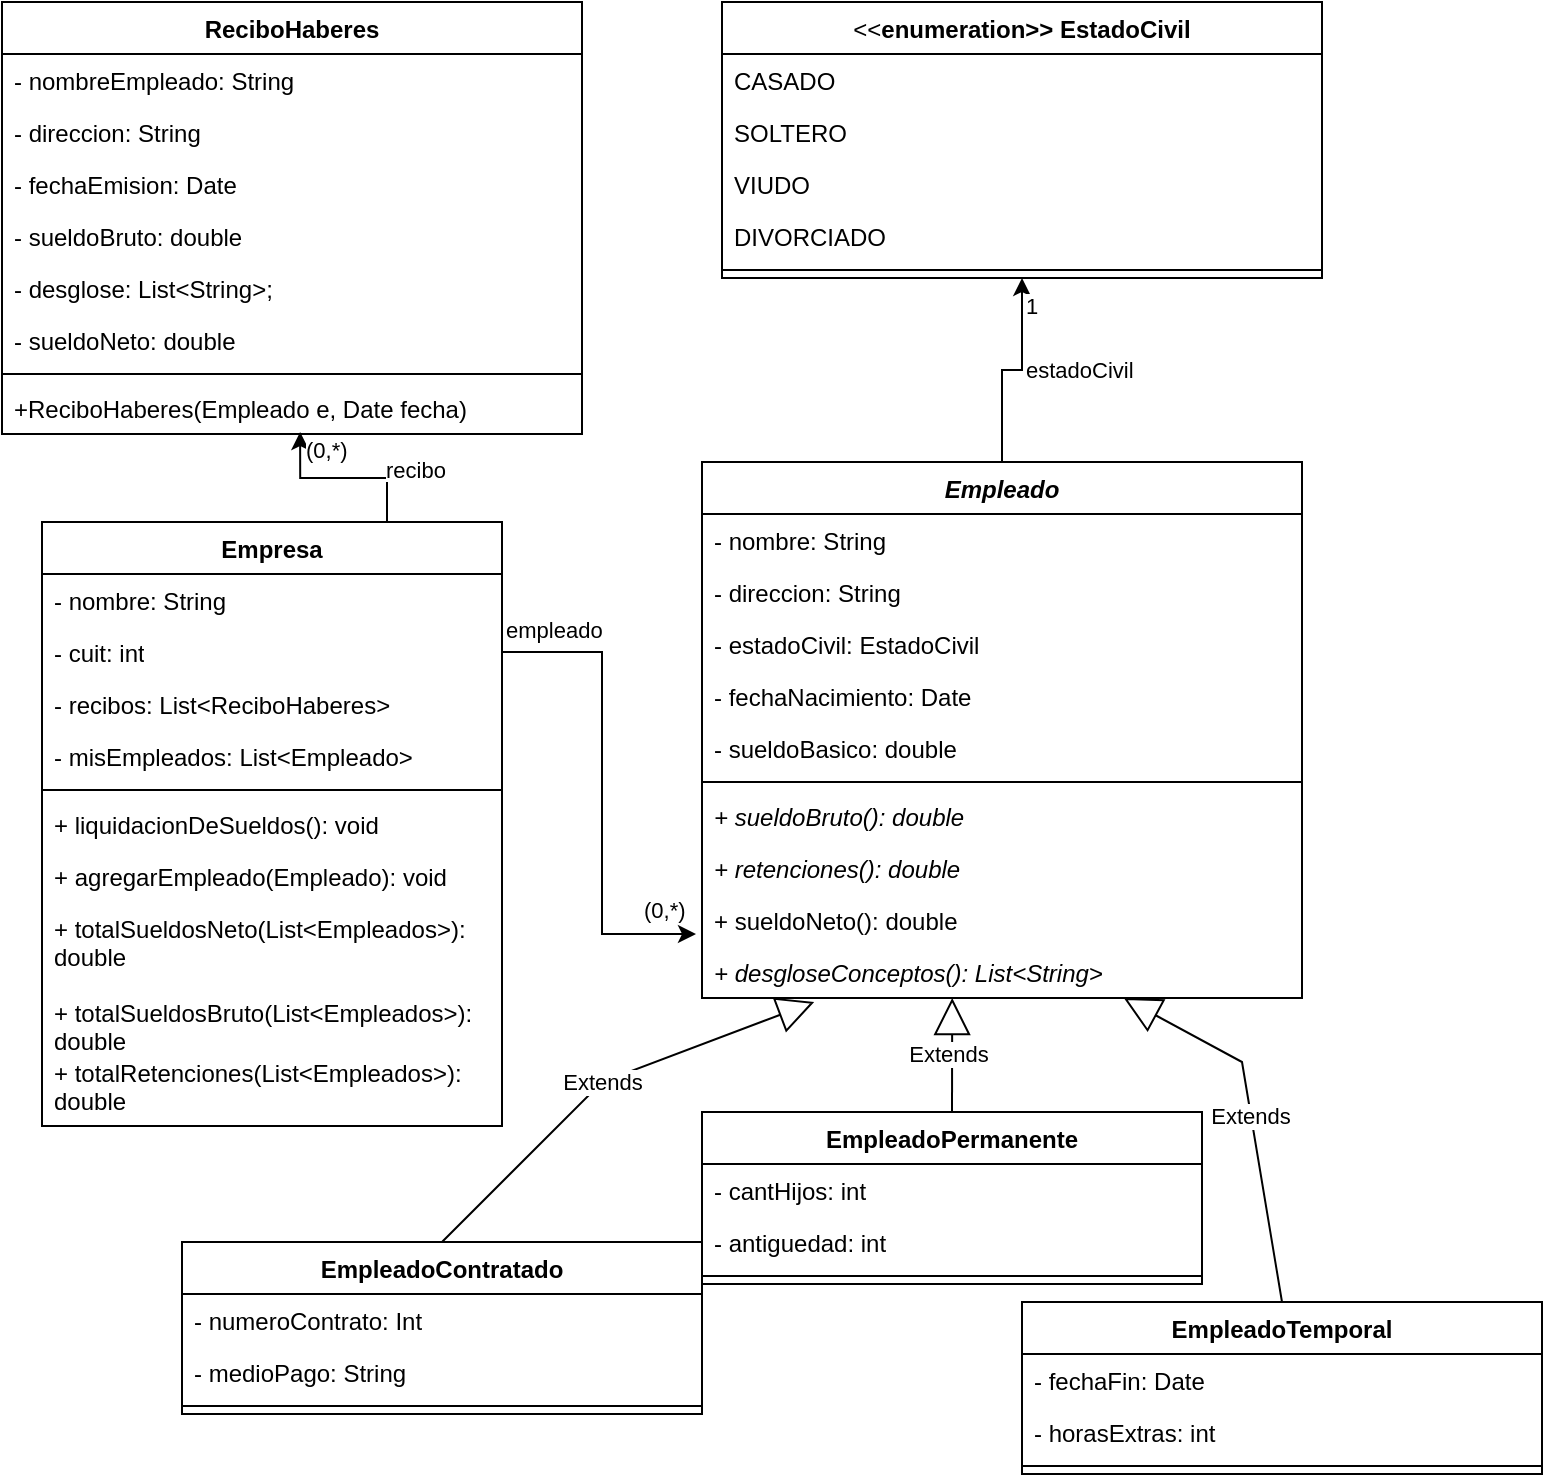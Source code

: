 <mxfile version="28.2.0">
  <diagram name="Página-1" id="pD_cSIRqPFvzOpm9EZCP">
    <mxGraphModel dx="872" dy="473" grid="1" gridSize="10" guides="1" tooltips="1" connect="1" arrows="1" fold="1" page="1" pageScale="1" pageWidth="827" pageHeight="1169" math="0" shadow="0">
      <root>
        <mxCell id="0" />
        <mxCell id="1" parent="0" />
        <mxCell id="QthL9xqaD4KDGmKERhYl-17" style="edgeStyle=orthogonalEdgeStyle;rounded=0;orthogonalLoop=1;jettySize=auto;html=1;exitX=0.5;exitY=0;exitDx=0;exitDy=0;entryX=0.5;entryY=1;entryDx=0;entryDy=0;" edge="1" parent="1" source="eGJItUN1yQvmmGxf5WBp-5" target="QthL9xqaD4KDGmKERhYl-6">
          <mxGeometry relative="1" as="geometry" />
        </mxCell>
        <mxCell id="eGJItUN1yQvmmGxf5WBp-5" value="&lt;i&gt;Empleado&lt;/i&gt;" style="swimlane;fontStyle=1;align=center;verticalAlign=top;childLayout=stackLayout;horizontal=1;startSize=26;horizontalStack=0;resizeParent=1;resizeParentMax=0;resizeLast=0;collapsible=1;marginBottom=0;whiteSpace=wrap;html=1;" parent="1" vertex="1">
          <mxGeometry x="400" y="260" width="300" height="268" as="geometry" />
        </mxCell>
        <mxCell id="eGJItUN1yQvmmGxf5WBp-6" value="- nombre: String" style="text;strokeColor=none;fillColor=none;align=left;verticalAlign=top;spacingLeft=4;spacingRight=4;overflow=hidden;rotatable=0;points=[[0,0.5],[1,0.5]];portConstraint=eastwest;whiteSpace=wrap;html=1;" parent="eGJItUN1yQvmmGxf5WBp-5" vertex="1">
          <mxGeometry y="26" width="300" height="26" as="geometry" />
        </mxCell>
        <mxCell id="eGJItUN1yQvmmGxf5WBp-11" value="- direccion: String" style="text;strokeColor=none;fillColor=none;align=left;verticalAlign=top;spacingLeft=4;spacingRight=4;overflow=hidden;rotatable=0;points=[[0,0.5],[1,0.5]];portConstraint=eastwest;whiteSpace=wrap;html=1;" parent="eGJItUN1yQvmmGxf5WBp-5" vertex="1">
          <mxGeometry y="52" width="300" height="26" as="geometry" />
        </mxCell>
        <mxCell id="eGJItUN1yQvmmGxf5WBp-12" value="- estadoCivil: EstadoCivil" style="text;strokeColor=none;fillColor=none;align=left;verticalAlign=top;spacingLeft=4;spacingRight=4;overflow=hidden;rotatable=0;points=[[0,0.5],[1,0.5]];portConstraint=eastwest;whiteSpace=wrap;html=1;" parent="eGJItUN1yQvmmGxf5WBp-5" vertex="1">
          <mxGeometry y="78" width="300" height="26" as="geometry" />
        </mxCell>
        <mxCell id="eGJItUN1yQvmmGxf5WBp-38" value="- fechaNacimiento: Date" style="text;strokeColor=none;fillColor=none;align=left;verticalAlign=top;spacingLeft=4;spacingRight=4;overflow=hidden;rotatable=0;points=[[0,0.5],[1,0.5]];portConstraint=eastwest;whiteSpace=wrap;html=1;" parent="eGJItUN1yQvmmGxf5WBp-5" vertex="1">
          <mxGeometry y="104" width="300" height="26" as="geometry" />
        </mxCell>
        <mxCell id="eGJItUN1yQvmmGxf5WBp-39" value="- sueldoBasico: double" style="text;strokeColor=none;fillColor=none;align=left;verticalAlign=top;spacingLeft=4;spacingRight=4;overflow=hidden;rotatable=0;points=[[0,0.5],[1,0.5]];portConstraint=eastwest;whiteSpace=wrap;html=1;" parent="eGJItUN1yQvmmGxf5WBp-5" vertex="1">
          <mxGeometry y="130" width="300" height="26" as="geometry" />
        </mxCell>
        <mxCell id="eGJItUN1yQvmmGxf5WBp-7" value="" style="line;strokeWidth=1;fillColor=none;align=left;verticalAlign=middle;spacingTop=-1;spacingLeft=3;spacingRight=3;rotatable=0;labelPosition=right;points=[];portConstraint=eastwest;strokeColor=inherit;" parent="eGJItUN1yQvmmGxf5WBp-5" vertex="1">
          <mxGeometry y="156" width="300" height="8" as="geometry" />
        </mxCell>
        <mxCell id="eGJItUN1yQvmmGxf5WBp-8" value="&lt;i&gt;+ sueldoBruto(): double&lt;/i&gt;" style="text;strokeColor=none;fillColor=none;align=left;verticalAlign=top;spacingLeft=4;spacingRight=4;overflow=hidden;rotatable=0;points=[[0,0.5],[1,0.5]];portConstraint=eastwest;whiteSpace=wrap;html=1;" parent="eGJItUN1yQvmmGxf5WBp-5" vertex="1">
          <mxGeometry y="164" width="300" height="26" as="geometry" />
        </mxCell>
        <mxCell id="eGJItUN1yQvmmGxf5WBp-9" value="&lt;i&gt;+ retenciones(): double&lt;/i&gt;" style="text;strokeColor=none;fillColor=none;align=left;verticalAlign=top;spacingLeft=4;spacingRight=4;overflow=hidden;rotatable=0;points=[[0,0.5],[1,0.5]];portConstraint=eastwest;whiteSpace=wrap;html=1;" parent="eGJItUN1yQvmmGxf5WBp-5" vertex="1">
          <mxGeometry y="190" width="300" height="26" as="geometry" />
        </mxCell>
        <mxCell id="eGJItUN1yQvmmGxf5WBp-71" value="+ sueldoNeto(): double" style="text;strokeColor=none;fillColor=none;align=left;verticalAlign=top;spacingLeft=4;spacingRight=4;overflow=hidden;rotatable=0;points=[[0,0.5],[1,0.5]];portConstraint=eastwest;whiteSpace=wrap;html=1;" parent="eGJItUN1yQvmmGxf5WBp-5" vertex="1">
          <mxGeometry y="216" width="300" height="26" as="geometry" />
        </mxCell>
        <mxCell id="eGJItUN1yQvmmGxf5WBp-10" value="&lt;i&gt;+ desgloseConceptos(): List&amp;lt;String&amp;gt;&lt;/i&gt;" style="text;strokeColor=none;fillColor=none;align=left;verticalAlign=top;spacingLeft=4;spacingRight=4;overflow=hidden;rotatable=0;points=[[0,0.5],[1,0.5]];portConstraint=eastwest;whiteSpace=wrap;html=1;" parent="eGJItUN1yQvmmGxf5WBp-5" vertex="1">
          <mxGeometry y="242" width="300" height="26" as="geometry" />
        </mxCell>
        <mxCell id="eGJItUN1yQvmmGxf5WBp-13" value="Empresa" style="swimlane;fontStyle=1;align=center;verticalAlign=top;childLayout=stackLayout;horizontal=1;startSize=26;horizontalStack=0;resizeParent=1;resizeParentMax=0;resizeLast=0;collapsible=1;marginBottom=0;whiteSpace=wrap;html=1;" parent="1" vertex="1">
          <mxGeometry x="70" y="290" width="230" height="302" as="geometry" />
        </mxCell>
        <mxCell id="eGJItUN1yQvmmGxf5WBp-14" value="- nombre: String" style="text;strokeColor=none;fillColor=none;align=left;verticalAlign=top;spacingLeft=4;spacingRight=4;overflow=hidden;rotatable=0;points=[[0,0.5],[1,0.5]];portConstraint=eastwest;whiteSpace=wrap;html=1;" parent="eGJItUN1yQvmmGxf5WBp-13" vertex="1">
          <mxGeometry y="26" width="230" height="26" as="geometry" />
        </mxCell>
        <mxCell id="eGJItUN1yQvmmGxf5WBp-15" value="- cuit: int" style="text;strokeColor=none;fillColor=none;align=left;verticalAlign=top;spacingLeft=4;spacingRight=4;overflow=hidden;rotatable=0;points=[[0,0.5],[1,0.5]];portConstraint=eastwest;whiteSpace=wrap;html=1;" parent="eGJItUN1yQvmmGxf5WBp-13" vertex="1">
          <mxGeometry y="52" width="230" height="26" as="geometry" />
        </mxCell>
        <mxCell id="9f8JgLAIbvmp2u8LOscO-10" value="- recibos: List&amp;lt;ReciboHaberes&amp;gt;" style="text;strokeColor=none;fillColor=none;align=left;verticalAlign=top;spacingLeft=4;spacingRight=4;overflow=hidden;rotatable=0;points=[[0,0.5],[1,0.5]];portConstraint=eastwest;whiteSpace=wrap;html=1;" parent="eGJItUN1yQvmmGxf5WBp-13" vertex="1">
          <mxGeometry y="78" width="230" height="26" as="geometry" />
        </mxCell>
        <mxCell id="9f8JgLAIbvmp2u8LOscO-11" value="- misEmpleados: List&amp;lt;Empleado&amp;gt;" style="text;strokeColor=none;fillColor=none;align=left;verticalAlign=top;spacingLeft=4;spacingRight=4;overflow=hidden;rotatable=0;points=[[0,0.5],[1,0.5]];portConstraint=eastwest;whiteSpace=wrap;html=1;" parent="eGJItUN1yQvmmGxf5WBp-13" vertex="1">
          <mxGeometry y="104" width="230" height="26" as="geometry" />
        </mxCell>
        <mxCell id="eGJItUN1yQvmmGxf5WBp-17" value="" style="line;strokeWidth=1;fillColor=none;align=left;verticalAlign=middle;spacingTop=-1;spacingLeft=3;spacingRight=3;rotatable=0;labelPosition=right;points=[];portConstraint=eastwest;strokeColor=inherit;" parent="eGJItUN1yQvmmGxf5WBp-13" vertex="1">
          <mxGeometry y="130" width="230" height="8" as="geometry" />
        </mxCell>
        <mxCell id="eGJItUN1yQvmmGxf5WBp-18" value="+ liquidacionDeSueldos(): void" style="text;strokeColor=none;fillColor=none;align=left;verticalAlign=top;spacingLeft=4;spacingRight=4;overflow=hidden;rotatable=0;points=[[0,0.5],[1,0.5]];portConstraint=eastwest;whiteSpace=wrap;html=1;" parent="eGJItUN1yQvmmGxf5WBp-13" vertex="1">
          <mxGeometry y="138" width="230" height="26" as="geometry" />
        </mxCell>
        <mxCell id="H6viG32bB_f_4RtISonM-14" value="+ &lt;span&gt;agregarEmpleado(Empleado&lt;/span&gt;): void" style="text;strokeColor=none;fillColor=none;align=left;verticalAlign=top;spacingLeft=4;spacingRight=4;overflow=hidden;rotatable=0;points=[[0,0.5],[1,0.5]];portConstraint=eastwest;whiteSpace=wrap;html=1;fontStyle=0" parent="eGJItUN1yQvmmGxf5WBp-13" vertex="1">
          <mxGeometry y="164" width="230" height="26" as="geometry" />
        </mxCell>
        <mxCell id="eGJItUN1yQvmmGxf5WBp-19" value="+ totalSueldosNeto(List&amp;lt;Empleados&amp;gt;): double" style="text;strokeColor=none;fillColor=none;align=left;verticalAlign=top;spacingLeft=4;spacingRight=4;overflow=hidden;rotatable=0;points=[[0,0.5],[1,0.5]];portConstraint=eastwest;whiteSpace=wrap;html=1;" parent="eGJItUN1yQvmmGxf5WBp-13" vertex="1">
          <mxGeometry y="190" width="230" height="42" as="geometry" />
        </mxCell>
        <mxCell id="eGJItUN1yQvmmGxf5WBp-20" value="+ totalSueldosBruto(List&amp;lt;Empleados&amp;gt;): double" style="text;strokeColor=none;fillColor=none;align=left;verticalAlign=top;spacingLeft=4;spacingRight=4;overflow=hidden;rotatable=0;points=[[0,0.5],[1,0.5]];portConstraint=eastwest;whiteSpace=wrap;html=1;" parent="eGJItUN1yQvmmGxf5WBp-13" vertex="1">
          <mxGeometry y="232" width="230" height="30" as="geometry" />
        </mxCell>
        <mxCell id="eGJItUN1yQvmmGxf5WBp-55" value="+ totalRetenciones(List&amp;lt;Empleados&amp;gt;): double" style="text;strokeColor=none;fillColor=none;align=left;verticalAlign=top;spacingLeft=4;spacingRight=4;overflow=hidden;rotatable=0;points=[[0,0.5],[1,0.5]];portConstraint=eastwest;whiteSpace=wrap;html=1;" parent="eGJItUN1yQvmmGxf5WBp-13" vertex="1">
          <mxGeometry y="262" width="230" height="40" as="geometry" />
        </mxCell>
        <mxCell id="eGJItUN1yQvmmGxf5WBp-21" value="EmpleadoPermanente" style="swimlane;fontStyle=1;align=center;verticalAlign=top;childLayout=stackLayout;horizontal=1;startSize=26;horizontalStack=0;resizeParent=1;resizeParentMax=0;resizeLast=0;collapsible=1;marginBottom=0;whiteSpace=wrap;html=1;" parent="1" vertex="1">
          <mxGeometry x="400" y="585" width="250" height="86" as="geometry" />
        </mxCell>
        <mxCell id="eGJItUN1yQvmmGxf5WBp-50" value="- cantHijos: int" style="text;strokeColor=none;fillColor=none;align=left;verticalAlign=top;spacingLeft=4;spacingRight=4;overflow=hidden;rotatable=0;points=[[0,0.5],[1,0.5]];portConstraint=eastwest;whiteSpace=wrap;html=1;" parent="eGJItUN1yQvmmGxf5WBp-21" vertex="1">
          <mxGeometry y="26" width="250" height="26" as="geometry" />
        </mxCell>
        <mxCell id="eGJItUN1yQvmmGxf5WBp-52" value="- antiguedad: int" style="text;strokeColor=none;fillColor=none;align=left;verticalAlign=top;spacingLeft=4;spacingRight=4;overflow=hidden;rotatable=0;points=[[0,0.5],[1,0.5]];portConstraint=eastwest;whiteSpace=wrap;html=1;" parent="eGJItUN1yQvmmGxf5WBp-21" vertex="1">
          <mxGeometry y="52" width="250" height="26" as="geometry" />
        </mxCell>
        <mxCell id="eGJItUN1yQvmmGxf5WBp-25" value="" style="line;strokeWidth=1;fillColor=none;align=left;verticalAlign=middle;spacingTop=-1;spacingLeft=3;spacingRight=3;rotatable=0;labelPosition=right;points=[];portConstraint=eastwest;strokeColor=inherit;" parent="eGJItUN1yQvmmGxf5WBp-21" vertex="1">
          <mxGeometry y="78" width="250" height="8" as="geometry" />
        </mxCell>
        <mxCell id="eGJItUN1yQvmmGxf5WBp-40" value="EmpleadoTemporal" style="swimlane;fontStyle=1;align=center;verticalAlign=top;childLayout=stackLayout;horizontal=1;startSize=26;horizontalStack=0;resizeParent=1;resizeParentMax=0;resizeLast=0;collapsible=1;marginBottom=0;whiteSpace=wrap;html=1;" parent="1" vertex="1">
          <mxGeometry x="560" y="680" width="260" height="86" as="geometry" />
        </mxCell>
        <mxCell id="eGJItUN1yQvmmGxf5WBp-51" value="- fechaFin: Date" style="text;strokeColor=none;fillColor=none;align=left;verticalAlign=top;spacingLeft=4;spacingRight=4;overflow=hidden;rotatable=0;points=[[0,0.5],[1,0.5]];portConstraint=eastwest;whiteSpace=wrap;html=1;" parent="eGJItUN1yQvmmGxf5WBp-40" vertex="1">
          <mxGeometry y="26" width="260" height="26" as="geometry" />
        </mxCell>
        <mxCell id="eGJItUN1yQvmmGxf5WBp-53" value="- horasExtras: int" style="text;strokeColor=none;fillColor=none;align=left;verticalAlign=top;spacingLeft=4;spacingRight=4;overflow=hidden;rotatable=0;points=[[0,0.5],[1,0.5]];portConstraint=eastwest;whiteSpace=wrap;html=1;" parent="eGJItUN1yQvmmGxf5WBp-40" vertex="1">
          <mxGeometry y="52" width="260" height="26" as="geometry" />
        </mxCell>
        <mxCell id="eGJItUN1yQvmmGxf5WBp-44" value="" style="line;strokeWidth=1;fillColor=none;align=left;verticalAlign=middle;spacingTop=-1;spacingLeft=3;spacingRight=3;rotatable=0;labelPosition=right;points=[];portConstraint=eastwest;strokeColor=inherit;" parent="eGJItUN1yQvmmGxf5WBp-40" vertex="1">
          <mxGeometry y="78" width="260" height="8" as="geometry" />
        </mxCell>
        <mxCell id="eGJItUN1yQvmmGxf5WBp-48" value="Extends" style="endArrow=block;endSize=16;endFill=0;html=1;rounded=0;exitX=0.5;exitY=0;exitDx=0;exitDy=0;entryX=0.417;entryY=1;entryDx=0;entryDy=0;entryPerimeter=0;" parent="1" source="eGJItUN1yQvmmGxf5WBp-21" target="eGJItUN1yQvmmGxf5WBp-10" edge="1">
          <mxGeometry x="-0.001" y="2" width="160" relative="1" as="geometry">
            <mxPoint x="300" y="410" as="sourcePoint" />
            <mxPoint x="460" y="410" as="targetPoint" />
            <mxPoint as="offset" />
          </mxGeometry>
        </mxCell>
        <mxCell id="eGJItUN1yQvmmGxf5WBp-49" value="Extends" style="endArrow=block;endSize=16;endFill=0;html=1;rounded=0;exitX=0.5;exitY=0;exitDx=0;exitDy=0;entryX=0.703;entryY=1;entryDx=0;entryDy=0;entryPerimeter=0;" parent="1" source="eGJItUN1yQvmmGxf5WBp-40" target="eGJItUN1yQvmmGxf5WBp-10" edge="1">
          <mxGeometry width="160" relative="1" as="geometry">
            <mxPoint x="630" y="390" as="sourcePoint" />
            <mxPoint x="640" y="450" as="targetPoint" />
            <Array as="points">
              <mxPoint x="670" y="560" />
            </Array>
          </mxGeometry>
        </mxCell>
        <mxCell id="eGJItUN1yQvmmGxf5WBp-56" value="ReciboHaberes" style="swimlane;fontStyle=1;align=center;verticalAlign=top;childLayout=stackLayout;horizontal=1;startSize=26;horizontalStack=0;resizeParent=1;resizeParentMax=0;resizeLast=0;collapsible=1;marginBottom=0;whiteSpace=wrap;html=1;" parent="1" vertex="1">
          <mxGeometry x="50" y="30" width="290" height="216" as="geometry" />
        </mxCell>
        <mxCell id="eGJItUN1yQvmmGxf5WBp-57" value="- nombreEmpleado: String" style="text;strokeColor=none;fillColor=none;align=left;verticalAlign=top;spacingLeft=4;spacingRight=4;overflow=hidden;rotatable=0;points=[[0,0.5],[1,0.5]];portConstraint=eastwest;whiteSpace=wrap;html=1;" parent="eGJItUN1yQvmmGxf5WBp-56" vertex="1">
          <mxGeometry y="26" width="290" height="26" as="geometry" />
        </mxCell>
        <mxCell id="eGJItUN1yQvmmGxf5WBp-64" value="- direccion: String" style="text;strokeColor=none;fillColor=none;align=left;verticalAlign=top;spacingLeft=4;spacingRight=4;overflow=hidden;rotatable=0;points=[[0,0.5],[1,0.5]];portConstraint=eastwest;whiteSpace=wrap;html=1;" parent="eGJItUN1yQvmmGxf5WBp-56" vertex="1">
          <mxGeometry y="52" width="290" height="26" as="geometry" />
        </mxCell>
        <mxCell id="eGJItUN1yQvmmGxf5WBp-66" value="- fechaEmision: Date" style="text;strokeColor=none;fillColor=none;align=left;verticalAlign=top;spacingLeft=4;spacingRight=4;overflow=hidden;rotatable=0;points=[[0,0.5],[1,0.5]];portConstraint=eastwest;whiteSpace=wrap;html=1;" parent="eGJItUN1yQvmmGxf5WBp-56" vertex="1">
          <mxGeometry y="78" width="290" height="26" as="geometry" />
        </mxCell>
        <mxCell id="eGJItUN1yQvmmGxf5WBp-67" value="- sueldoBruto: double" style="text;strokeColor=none;fillColor=none;align=left;verticalAlign=top;spacingLeft=4;spacingRight=4;overflow=hidden;rotatable=0;points=[[0,0.5],[1,0.5]];portConstraint=eastwest;whiteSpace=wrap;html=1;" parent="eGJItUN1yQvmmGxf5WBp-56" vertex="1">
          <mxGeometry y="104" width="290" height="26" as="geometry" />
        </mxCell>
        <mxCell id="9f8JgLAIbvmp2u8LOscO-1" value="- desglose: List&amp;lt;String&amp;gt;;" style="text;strokeColor=none;fillColor=none;align=left;verticalAlign=top;spacingLeft=4;spacingRight=4;overflow=hidden;rotatable=0;points=[[0,0.5],[1,0.5]];portConstraint=eastwest;whiteSpace=wrap;html=1;" parent="eGJItUN1yQvmmGxf5WBp-56" vertex="1">
          <mxGeometry y="130" width="290" height="26" as="geometry" />
        </mxCell>
        <mxCell id="eGJItUN1yQvmmGxf5WBp-65" value="- sueldoNeto: double" style="text;strokeColor=none;fillColor=none;align=left;verticalAlign=top;spacingLeft=4;spacingRight=4;overflow=hidden;rotatable=0;points=[[0,0.5],[1,0.5]];portConstraint=eastwest;whiteSpace=wrap;html=1;" parent="eGJItUN1yQvmmGxf5WBp-56" vertex="1">
          <mxGeometry y="156" width="290" height="26" as="geometry" />
        </mxCell>
        <mxCell id="eGJItUN1yQvmmGxf5WBp-59" value="" style="line;strokeWidth=1;fillColor=none;align=left;verticalAlign=middle;spacingTop=-1;spacingLeft=3;spacingRight=3;rotatable=0;labelPosition=right;points=[];portConstraint=eastwest;strokeColor=inherit;" parent="eGJItUN1yQvmmGxf5WBp-56" vertex="1">
          <mxGeometry y="182" width="290" height="8" as="geometry" />
        </mxCell>
        <mxCell id="9f8JgLAIbvmp2u8LOscO-2" value="+ReciboHaberes(Empleado e, Date fecha)" style="text;strokeColor=none;fillColor=none;align=left;verticalAlign=top;spacingLeft=4;spacingRight=4;overflow=hidden;rotatable=0;points=[[0,0.5],[1,0.5]];portConstraint=eastwest;whiteSpace=wrap;html=1;" parent="eGJItUN1yQvmmGxf5WBp-56" vertex="1">
          <mxGeometry y="190" width="290" height="26" as="geometry" />
        </mxCell>
        <mxCell id="RNSQagoYNHT2-niSeZZF-3" value="EmpleadoContratado" style="swimlane;fontStyle=1;align=center;verticalAlign=top;childLayout=stackLayout;horizontal=1;startSize=26;horizontalStack=0;resizeParent=1;resizeParentMax=0;resizeLast=0;collapsible=1;marginBottom=0;whiteSpace=wrap;html=1;" parent="1" vertex="1">
          <mxGeometry x="140" y="650" width="260" height="86" as="geometry" />
        </mxCell>
        <mxCell id="RNSQagoYNHT2-niSeZZF-4" value="- numeroContrato: Int" style="text;strokeColor=none;fillColor=none;align=left;verticalAlign=top;spacingLeft=4;spacingRight=4;overflow=hidden;rotatable=0;points=[[0,0.5],[1,0.5]];portConstraint=eastwest;whiteSpace=wrap;html=1;" parent="RNSQagoYNHT2-niSeZZF-3" vertex="1">
          <mxGeometry y="26" width="260" height="26" as="geometry" />
        </mxCell>
        <mxCell id="RNSQagoYNHT2-niSeZZF-5" value="- medioPago: String" style="text;strokeColor=none;fillColor=none;align=left;verticalAlign=top;spacingLeft=4;spacingRight=4;overflow=hidden;rotatable=0;points=[[0,0.5],[1,0.5]];portConstraint=eastwest;whiteSpace=wrap;html=1;" parent="RNSQagoYNHT2-niSeZZF-3" vertex="1">
          <mxGeometry y="52" width="260" height="26" as="geometry" />
        </mxCell>
        <mxCell id="RNSQagoYNHT2-niSeZZF-6" value="" style="line;strokeWidth=1;fillColor=none;align=left;verticalAlign=middle;spacingTop=-1;spacingLeft=3;spacingRight=3;rotatable=0;labelPosition=right;points=[];portConstraint=eastwest;strokeColor=inherit;" parent="RNSQagoYNHT2-niSeZZF-3" vertex="1">
          <mxGeometry y="78" width="260" height="8" as="geometry" />
        </mxCell>
        <mxCell id="H6viG32bB_f_4RtISonM-13" value="Extends" style="endArrow=block;endSize=16;endFill=0;html=1;rounded=0;exitX=0.5;exitY=0;exitDx=0;exitDy=0;entryX=0.187;entryY=1.077;entryDx=0;entryDy=0;entryPerimeter=0;" parent="1" source="RNSQagoYNHT2-niSeZZF-3" target="eGJItUN1yQvmmGxf5WBp-10" edge="1">
          <mxGeometry width="160" relative="1" as="geometry">
            <mxPoint x="631" y="593" as="sourcePoint" />
            <mxPoint x="370" y="470" as="targetPoint" />
            <Array as="points">
              <mxPoint x="350" y="570" />
            </Array>
          </mxGeometry>
        </mxCell>
        <mxCell id="9f8JgLAIbvmp2u8LOscO-3" style="edgeStyle=orthogonalEdgeStyle;rounded=0;orthogonalLoop=1;jettySize=auto;html=1;exitX=0.75;exitY=0;exitDx=0;exitDy=0;entryX=0.514;entryY=0.962;entryDx=0;entryDy=0;entryPerimeter=0;" parent="1" source="eGJItUN1yQvmmGxf5WBp-13" target="9f8JgLAIbvmp2u8LOscO-2" edge="1">
          <mxGeometry relative="1" as="geometry" />
        </mxCell>
        <mxCell id="9f8JgLAIbvmp2u8LOscO-7" value="&lt;span style=&quot;color: rgb(0, 0, 0); font-family: Helvetica; font-size: 11px; font-style: normal; font-variant-ligatures: normal; font-variant-caps: normal; font-weight: 400; letter-spacing: normal; orphans: 2; text-align: left; text-indent: 0px; text-transform: none; widows: 2; word-spacing: 0px; -webkit-text-stroke-width: 0px; white-space: nowrap; background-color: rgb(255, 255, 255); text-decoration-thickness: initial; text-decoration-style: initial; text-decoration-color: initial; float: none; display: inline !important;&quot;&gt;(0,*)&lt;/span&gt;" style="text;whiteSpace=wrap;html=1;" parent="1" vertex="1">
          <mxGeometry x="369" y="470" width="90" height="40" as="geometry" />
        </mxCell>
        <mxCell id="QthL9xqaD4KDGmKERhYl-2" style="edgeStyle=orthogonalEdgeStyle;rounded=0;orthogonalLoop=1;jettySize=auto;html=1;exitX=1;exitY=0.5;exitDx=0;exitDy=0;entryX=-0.01;entryY=0.769;entryDx=0;entryDy=0;entryPerimeter=0;" edge="1" parent="1" source="eGJItUN1yQvmmGxf5WBp-15" target="eGJItUN1yQvmmGxf5WBp-71">
          <mxGeometry relative="1" as="geometry" />
        </mxCell>
        <mxCell id="QthL9xqaD4KDGmKERhYl-3" value="&lt;span style=&quot;color: rgb(0, 0, 0); font-family: Helvetica; font-size: 11px; font-style: normal; font-variant-ligatures: normal; font-variant-caps: normal; font-weight: 400; letter-spacing: normal; orphans: 2; text-align: left; text-indent: 0px; text-transform: none; widows: 2; word-spacing: 0px; -webkit-text-stroke-width: 0px; white-space: nowrap; background-color: rgb(255, 255, 255); text-decoration-thickness: initial; text-decoration-style: initial; text-decoration-color: initial; float: none; display: inline !important;&quot;&gt;(0,*)&lt;/span&gt;" style="text;whiteSpace=wrap;html=1;" vertex="1" parent="1">
          <mxGeometry x="200" y="240" width="90" height="40" as="geometry" />
        </mxCell>
        <mxCell id="QthL9xqaD4KDGmKERhYl-4" value="&lt;span style=&quot;color: rgb(0, 0, 0); font-family: Helvetica; font-size: 11px; font-style: normal; font-variant-ligatures: normal; font-variant-caps: normal; font-weight: 400; letter-spacing: normal; orphans: 2; text-align: left; text-indent: 0px; text-transform: none; widows: 2; word-spacing: 0px; -webkit-text-stroke-width: 0px; white-space: nowrap; background-color: rgb(255, 255, 255); text-decoration-thickness: initial; text-decoration-style: initial; text-decoration-color: initial; float: none; display: inline !important;&quot;&gt;empleado&lt;/span&gt;" style="text;whiteSpace=wrap;html=1;" vertex="1" parent="1">
          <mxGeometry x="300" y="330" width="90" height="40" as="geometry" />
        </mxCell>
        <mxCell id="QthL9xqaD4KDGmKERhYl-5" value="&lt;span style=&quot;color: rgb(0, 0, 0); font-family: Helvetica; font-size: 11px; font-style: normal; font-variant-ligatures: normal; font-variant-caps: normal; font-weight: 400; letter-spacing: normal; orphans: 2; text-align: left; text-indent: 0px; text-transform: none; widows: 2; word-spacing: 0px; -webkit-text-stroke-width: 0px; white-space: nowrap; background-color: rgb(255, 255, 255); text-decoration-thickness: initial; text-decoration-style: initial; text-decoration-color: initial; float: none; display: inline !important;&quot;&gt;recibo&lt;/span&gt;" style="text;whiteSpace=wrap;html=1;" vertex="1" parent="1">
          <mxGeometry x="240" y="250" width="90" height="40" as="geometry" />
        </mxCell>
        <mxCell id="QthL9xqaD4KDGmKERhYl-6" value="&lt;span style=&quot;font-weight: 400;&quot;&gt;&amp;lt;&amp;lt;&lt;/span&gt;enumeration&amp;gt;&amp;gt; EstadoCivil" style="swimlane;fontStyle=1;align=center;verticalAlign=top;childLayout=stackLayout;horizontal=1;startSize=26;horizontalStack=0;resizeParent=1;resizeParentMax=0;resizeLast=0;collapsible=1;marginBottom=0;whiteSpace=wrap;html=1;" vertex="1" parent="1">
          <mxGeometry x="410" y="30" width="300" height="138" as="geometry" />
        </mxCell>
        <mxCell id="QthL9xqaD4KDGmKERhYl-7" value="CASADO" style="text;strokeColor=none;fillColor=none;align=left;verticalAlign=top;spacingLeft=4;spacingRight=4;overflow=hidden;rotatable=0;points=[[0,0.5],[1,0.5]];portConstraint=eastwest;whiteSpace=wrap;html=1;" vertex="1" parent="QthL9xqaD4KDGmKERhYl-6">
          <mxGeometry y="26" width="300" height="26" as="geometry" />
        </mxCell>
        <mxCell id="QthL9xqaD4KDGmKERhYl-8" value="SOLTERO" style="text;strokeColor=none;fillColor=none;align=left;verticalAlign=top;spacingLeft=4;spacingRight=4;overflow=hidden;rotatable=0;points=[[0,0.5],[1,0.5]];portConstraint=eastwest;whiteSpace=wrap;html=1;" vertex="1" parent="QthL9xqaD4KDGmKERhYl-6">
          <mxGeometry y="52" width="300" height="26" as="geometry" />
        </mxCell>
        <mxCell id="QthL9xqaD4KDGmKERhYl-9" value="VIUDO" style="text;strokeColor=none;fillColor=none;align=left;verticalAlign=top;spacingLeft=4;spacingRight=4;overflow=hidden;rotatable=0;points=[[0,0.5],[1,0.5]];portConstraint=eastwest;whiteSpace=wrap;html=1;" vertex="1" parent="QthL9xqaD4KDGmKERhYl-6">
          <mxGeometry y="78" width="300" height="26" as="geometry" />
        </mxCell>
        <mxCell id="QthL9xqaD4KDGmKERhYl-10" value="DIVORCIADO" style="text;strokeColor=none;fillColor=none;align=left;verticalAlign=top;spacingLeft=4;spacingRight=4;overflow=hidden;rotatable=0;points=[[0,0.5],[1,0.5]];portConstraint=eastwest;whiteSpace=wrap;html=1;" vertex="1" parent="QthL9xqaD4KDGmKERhYl-6">
          <mxGeometry y="104" width="300" height="26" as="geometry" />
        </mxCell>
        <mxCell id="QthL9xqaD4KDGmKERhYl-12" value="" style="line;strokeWidth=1;fillColor=none;align=left;verticalAlign=middle;spacingTop=-1;spacingLeft=3;spacingRight=3;rotatable=0;labelPosition=right;points=[];portConstraint=eastwest;strokeColor=inherit;" vertex="1" parent="QthL9xqaD4KDGmKERhYl-6">
          <mxGeometry y="130" width="300" height="8" as="geometry" />
        </mxCell>
        <mxCell id="QthL9xqaD4KDGmKERhYl-18" value="&lt;span style=&quot;color: rgb(0, 0, 0); font-family: Helvetica; font-size: 11px; font-style: normal; font-variant-ligatures: normal; font-variant-caps: normal; font-weight: 400; letter-spacing: normal; orphans: 2; text-align: left; text-indent: 0px; text-transform: none; widows: 2; word-spacing: 0px; -webkit-text-stroke-width: 0px; white-space: nowrap; background-color: rgb(255, 255, 255); text-decoration-thickness: initial; text-decoration-style: initial; text-decoration-color: initial; float: none; display: inline !important;&quot;&gt;1&lt;/span&gt;" style="text;whiteSpace=wrap;html=1;" vertex="1" parent="1">
          <mxGeometry x="560" y="168" width="90" height="40" as="geometry" />
        </mxCell>
        <mxCell id="QthL9xqaD4KDGmKERhYl-19" value="&lt;span style=&quot;color: rgb(0, 0, 0); font-family: Helvetica; font-size: 11px; font-style: normal; font-variant-ligatures: normal; font-variant-caps: normal; font-weight: 400; letter-spacing: normal; orphans: 2; text-align: left; text-indent: 0px; text-transform: none; widows: 2; word-spacing: 0px; -webkit-text-stroke-width: 0px; white-space: nowrap; background-color: rgb(255, 255, 255); text-decoration-thickness: initial; text-decoration-style: initial; text-decoration-color: initial; float: none; display: inline !important;&quot;&gt;estadoCivil&lt;/span&gt;" style="text;whiteSpace=wrap;html=1;" vertex="1" parent="1">
          <mxGeometry x="560" y="200" width="90" height="40" as="geometry" />
        </mxCell>
      </root>
    </mxGraphModel>
  </diagram>
</mxfile>
